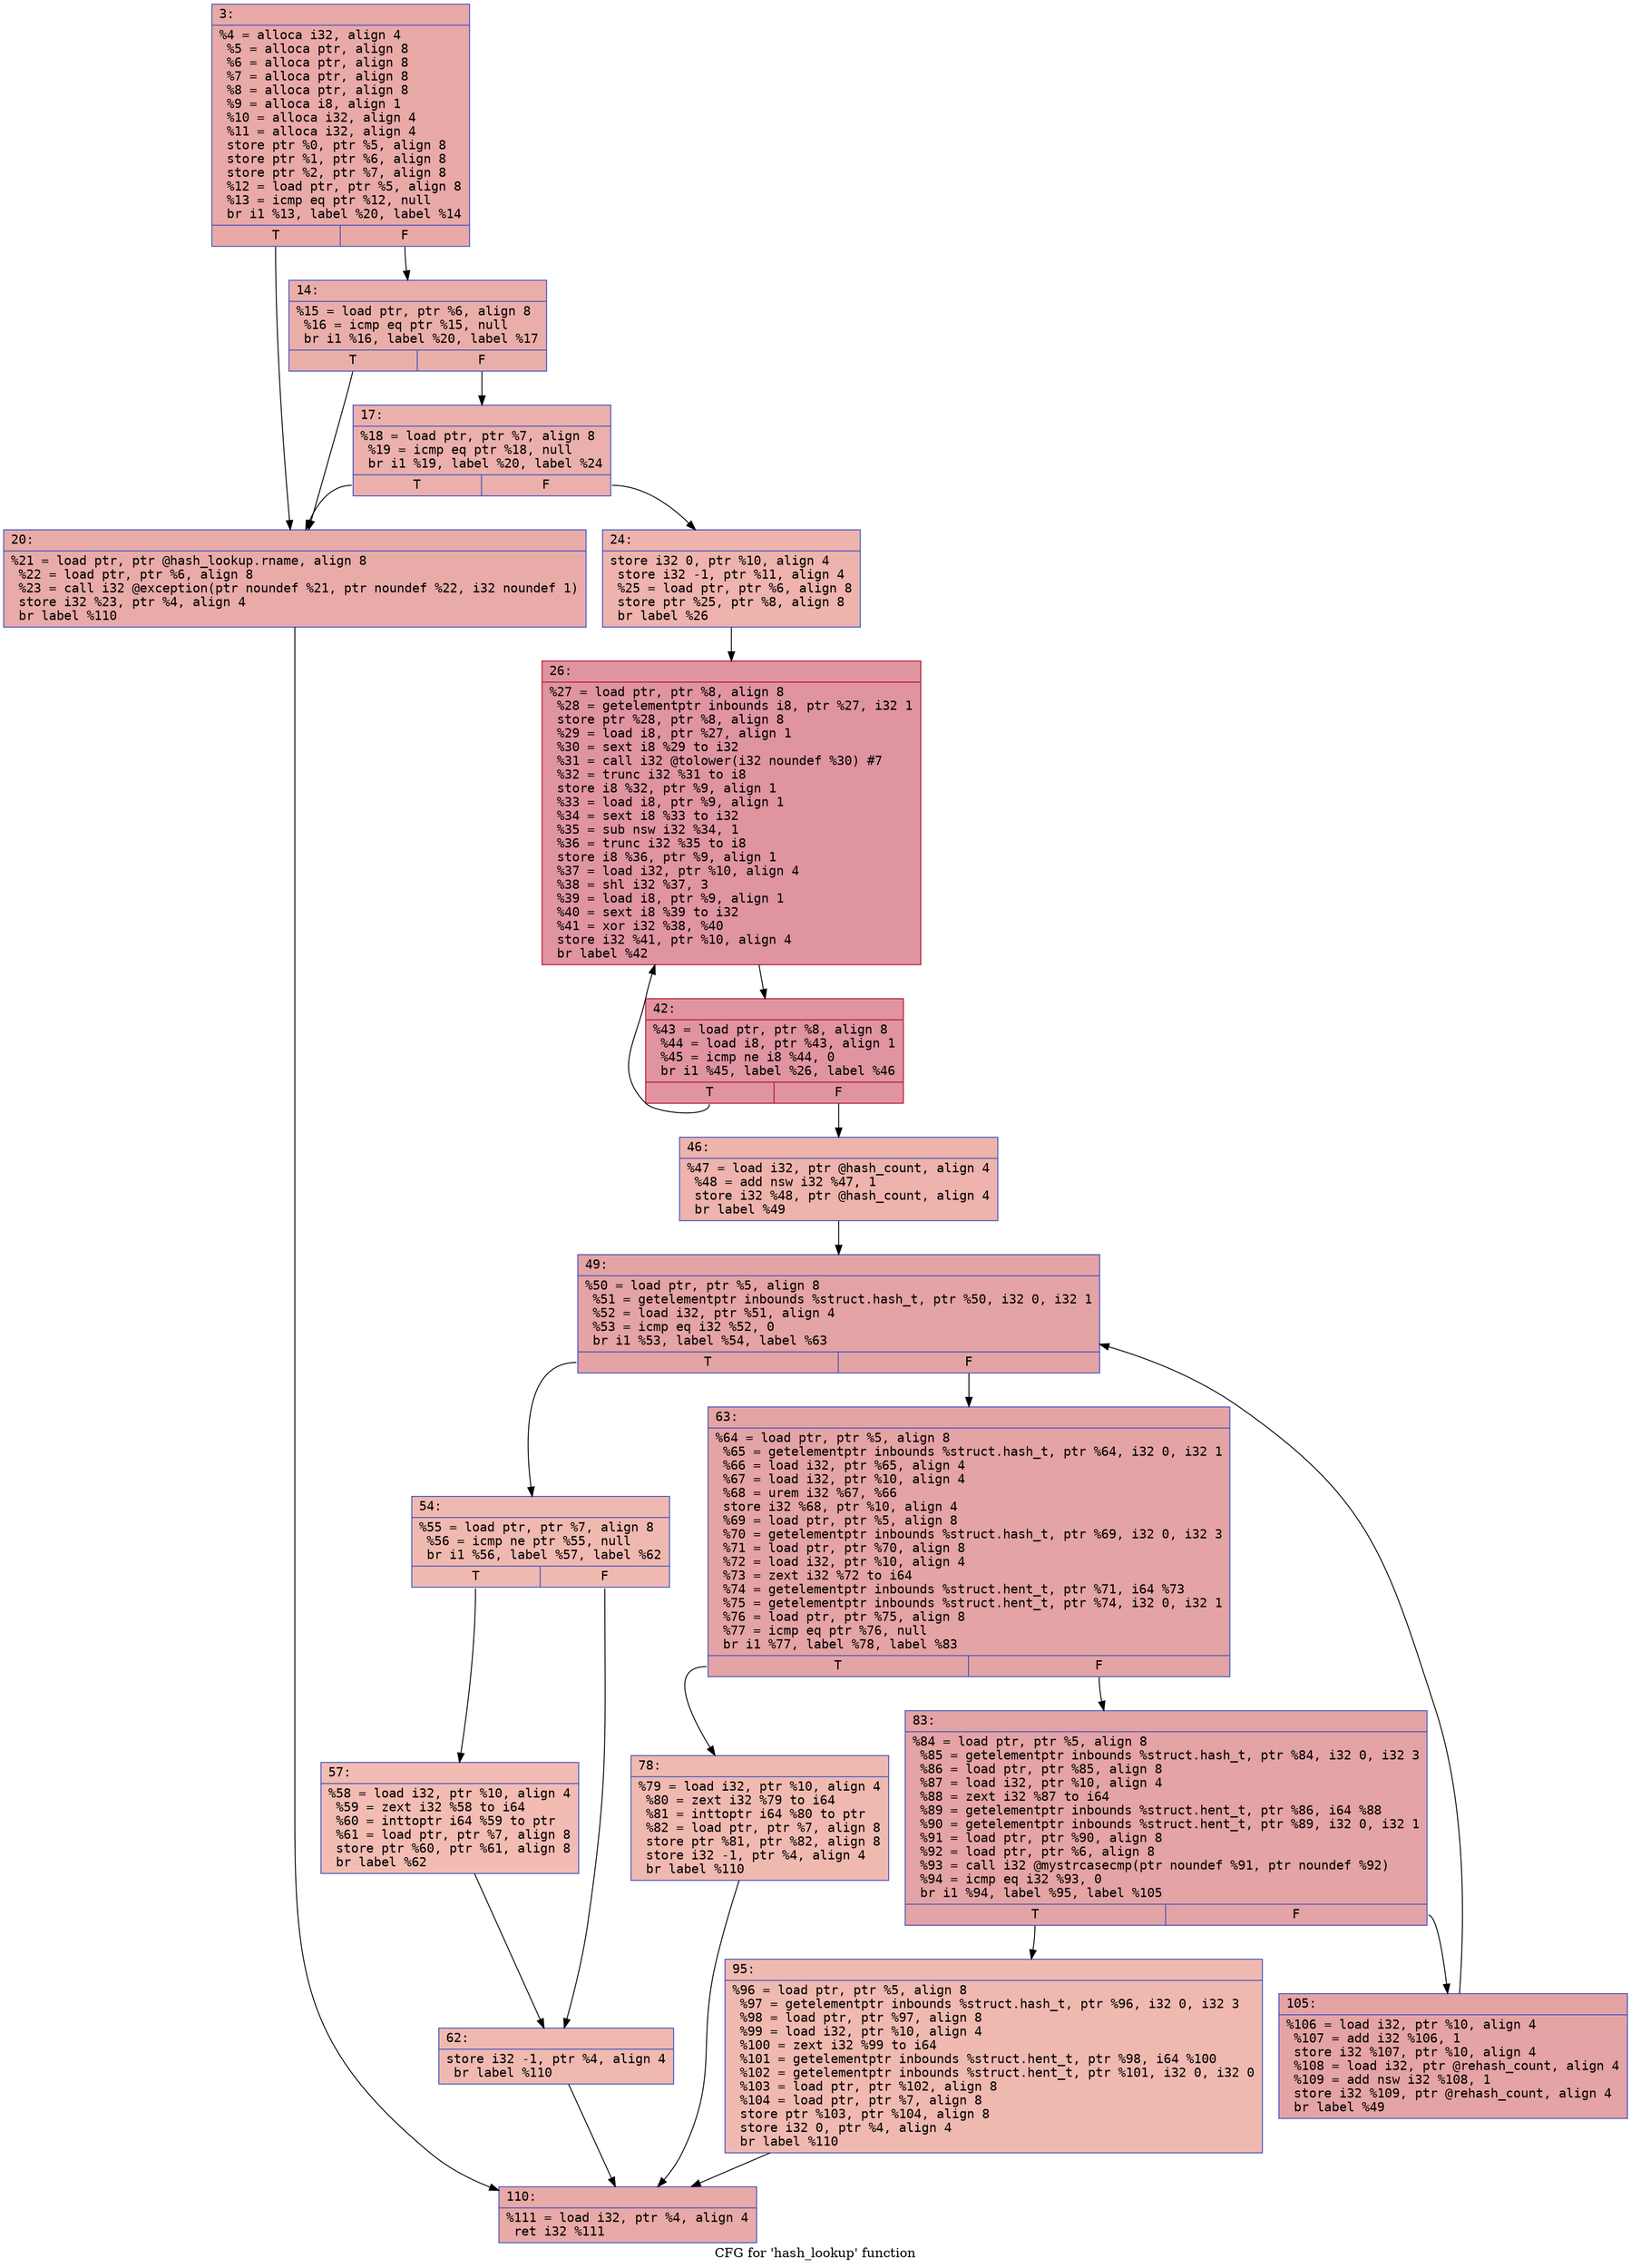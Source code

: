digraph "CFG for 'hash_lookup' function" {
	label="CFG for 'hash_lookup' function";

	Node0x6000003ef070 [shape=record,color="#3d50c3ff", style=filled, fillcolor="#ca3b3770" fontname="Courier",label="{3:\l|  %4 = alloca i32, align 4\l  %5 = alloca ptr, align 8\l  %6 = alloca ptr, align 8\l  %7 = alloca ptr, align 8\l  %8 = alloca ptr, align 8\l  %9 = alloca i8, align 1\l  %10 = alloca i32, align 4\l  %11 = alloca i32, align 4\l  store ptr %0, ptr %5, align 8\l  store ptr %1, ptr %6, align 8\l  store ptr %2, ptr %7, align 8\l  %12 = load ptr, ptr %5, align 8\l  %13 = icmp eq ptr %12, null\l  br i1 %13, label %20, label %14\l|{<s0>T|<s1>F}}"];
	Node0x6000003ef070:s0 -> Node0x6000003ef160[tooltip="3 -> 20\nProbability 37.50%" ];
	Node0x6000003ef070:s1 -> Node0x6000003ef0c0[tooltip="3 -> 14\nProbability 62.50%" ];
	Node0x6000003ef0c0 [shape=record,color="#3d50c3ff", style=filled, fillcolor="#d0473d70" fontname="Courier",label="{14:\l|  %15 = load ptr, ptr %6, align 8\l  %16 = icmp eq ptr %15, null\l  br i1 %16, label %20, label %17\l|{<s0>T|<s1>F}}"];
	Node0x6000003ef0c0:s0 -> Node0x6000003ef160[tooltip="14 -> 20\nProbability 37.50%" ];
	Node0x6000003ef0c0:s1 -> Node0x6000003ef110[tooltip="14 -> 17\nProbability 62.50%" ];
	Node0x6000003ef110 [shape=record,color="#3d50c3ff", style=filled, fillcolor="#d24b4070" fontname="Courier",label="{17:\l|  %18 = load ptr, ptr %7, align 8\l  %19 = icmp eq ptr %18, null\l  br i1 %19, label %20, label %24\l|{<s0>T|<s1>F}}"];
	Node0x6000003ef110:s0 -> Node0x6000003ef160[tooltip="17 -> 20\nProbability 37.50%" ];
	Node0x6000003ef110:s1 -> Node0x6000003ef1b0[tooltip="17 -> 24\nProbability 62.50%" ];
	Node0x6000003ef160 [shape=record,color="#3d50c3ff", style=filled, fillcolor="#cc403a70" fontname="Courier",label="{20:\l|  %21 = load ptr, ptr @hash_lookup.rname, align 8\l  %22 = load ptr, ptr %6, align 8\l  %23 = call i32 @exception(ptr noundef %21, ptr noundef %22, i32 noundef 1)\l  store i32 %23, ptr %4, align 4\l  br label %110\l}"];
	Node0x6000003ef160 -> Node0x6000003ef5c0[tooltip="20 -> 110\nProbability 100.00%" ];
	Node0x6000003ef1b0 [shape=record,color="#3d50c3ff", style=filled, fillcolor="#d6524470" fontname="Courier",label="{24:\l|  store i32 0, ptr %10, align 4\l  store i32 -1, ptr %11, align 4\l  %25 = load ptr, ptr %6, align 8\l  store ptr %25, ptr %8, align 8\l  br label %26\l}"];
	Node0x6000003ef1b0 -> Node0x6000003ef200[tooltip="24 -> 26\nProbability 100.00%" ];
	Node0x6000003ef200 [shape=record,color="#b70d28ff", style=filled, fillcolor="#b70d2870" fontname="Courier",label="{26:\l|  %27 = load ptr, ptr %8, align 8\l  %28 = getelementptr inbounds i8, ptr %27, i32 1\l  store ptr %28, ptr %8, align 8\l  %29 = load i8, ptr %27, align 1\l  %30 = sext i8 %29 to i32\l  %31 = call i32 @tolower(i32 noundef %30) #7\l  %32 = trunc i32 %31 to i8\l  store i8 %32, ptr %9, align 1\l  %33 = load i8, ptr %9, align 1\l  %34 = sext i8 %33 to i32\l  %35 = sub nsw i32 %34, 1\l  %36 = trunc i32 %35 to i8\l  store i8 %36, ptr %9, align 1\l  %37 = load i32, ptr %10, align 4\l  %38 = shl i32 %37, 3\l  %39 = load i8, ptr %9, align 1\l  %40 = sext i8 %39 to i32\l  %41 = xor i32 %38, %40\l  store i32 %41, ptr %10, align 4\l  br label %42\l}"];
	Node0x6000003ef200 -> Node0x6000003ef250[tooltip="26 -> 42\nProbability 100.00%" ];
	Node0x6000003ef250 [shape=record,color="#b70d28ff", style=filled, fillcolor="#b70d2870" fontname="Courier",label="{42:\l|  %43 = load ptr, ptr %8, align 8\l  %44 = load i8, ptr %43, align 1\l  %45 = icmp ne i8 %44, 0\l  br i1 %45, label %26, label %46\l|{<s0>T|<s1>F}}"];
	Node0x6000003ef250:s0 -> Node0x6000003ef200[tooltip="42 -> 26\nProbability 96.88%" ];
	Node0x6000003ef250:s1 -> Node0x6000003ef2a0[tooltip="42 -> 46\nProbability 3.12%" ];
	Node0x6000003ef2a0 [shape=record,color="#3d50c3ff", style=filled, fillcolor="#d6524470" fontname="Courier",label="{46:\l|  %47 = load i32, ptr @hash_count, align 4\l  %48 = add nsw i32 %47, 1\l  store i32 %48, ptr @hash_count, align 4\l  br label %49\l}"];
	Node0x6000003ef2a0 -> Node0x6000003ef2f0[tooltip="46 -> 49\nProbability 100.00%" ];
	Node0x6000003ef2f0 [shape=record,color="#3d50c3ff", style=filled, fillcolor="#c32e3170" fontname="Courier",label="{49:\l|  %50 = load ptr, ptr %5, align 8\l  %51 = getelementptr inbounds %struct.hash_t, ptr %50, i32 0, i32 1\l  %52 = load i32, ptr %51, align 4\l  %53 = icmp eq i32 %52, 0\l  br i1 %53, label %54, label %63\l|{<s0>T|<s1>F}}"];
	Node0x6000003ef2f0:s0 -> Node0x6000003ef340[tooltip="49 -> 54\nProbability 3.12%" ];
	Node0x6000003ef2f0:s1 -> Node0x6000003ef430[tooltip="49 -> 63\nProbability 96.88%" ];
	Node0x6000003ef340 [shape=record,color="#3d50c3ff", style=filled, fillcolor="#de614d70" fontname="Courier",label="{54:\l|  %55 = load ptr, ptr %7, align 8\l  %56 = icmp ne ptr %55, null\l  br i1 %56, label %57, label %62\l|{<s0>T|<s1>F}}"];
	Node0x6000003ef340:s0 -> Node0x6000003ef390[tooltip="54 -> 57\nProbability 62.50%" ];
	Node0x6000003ef340:s1 -> Node0x6000003ef3e0[tooltip="54 -> 62\nProbability 37.50%" ];
	Node0x6000003ef390 [shape=record,color="#3d50c3ff", style=filled, fillcolor="#e1675170" fontname="Courier",label="{57:\l|  %58 = load i32, ptr %10, align 4\l  %59 = zext i32 %58 to i64\l  %60 = inttoptr i64 %59 to ptr\l  %61 = load ptr, ptr %7, align 8\l  store ptr %60, ptr %61, align 8\l  br label %62\l}"];
	Node0x6000003ef390 -> Node0x6000003ef3e0[tooltip="57 -> 62\nProbability 100.00%" ];
	Node0x6000003ef3e0 [shape=record,color="#3d50c3ff", style=filled, fillcolor="#de614d70" fontname="Courier",label="{62:\l|  store i32 -1, ptr %4, align 4\l  br label %110\l}"];
	Node0x6000003ef3e0 -> Node0x6000003ef5c0[tooltip="62 -> 110\nProbability 100.00%" ];
	Node0x6000003ef430 [shape=record,color="#3d50c3ff", style=filled, fillcolor="#c32e3170" fontname="Courier",label="{63:\l|  %64 = load ptr, ptr %5, align 8\l  %65 = getelementptr inbounds %struct.hash_t, ptr %64, i32 0, i32 1\l  %66 = load i32, ptr %65, align 4\l  %67 = load i32, ptr %10, align 4\l  %68 = urem i32 %67, %66\l  store i32 %68, ptr %10, align 4\l  %69 = load ptr, ptr %5, align 8\l  %70 = getelementptr inbounds %struct.hash_t, ptr %69, i32 0, i32 3\l  %71 = load ptr, ptr %70, align 8\l  %72 = load i32, ptr %10, align 4\l  %73 = zext i32 %72 to i64\l  %74 = getelementptr inbounds %struct.hent_t, ptr %71, i64 %73\l  %75 = getelementptr inbounds %struct.hent_t, ptr %74, i32 0, i32 1\l  %76 = load ptr, ptr %75, align 8\l  %77 = icmp eq ptr %76, null\l  br i1 %77, label %78, label %83\l|{<s0>T|<s1>F}}"];
	Node0x6000003ef430:s0 -> Node0x6000003ef480[tooltip="63 -> 78\nProbability 3.12%" ];
	Node0x6000003ef430:s1 -> Node0x6000003ef4d0[tooltip="63 -> 83\nProbability 96.88%" ];
	Node0x6000003ef480 [shape=record,color="#3d50c3ff", style=filled, fillcolor="#de614d70" fontname="Courier",label="{78:\l|  %79 = load i32, ptr %10, align 4\l  %80 = zext i32 %79 to i64\l  %81 = inttoptr i64 %80 to ptr\l  %82 = load ptr, ptr %7, align 8\l  store ptr %81, ptr %82, align 8\l  store i32 -1, ptr %4, align 4\l  br label %110\l}"];
	Node0x6000003ef480 -> Node0x6000003ef5c0[tooltip="78 -> 110\nProbability 100.00%" ];
	Node0x6000003ef4d0 [shape=record,color="#3d50c3ff", style=filled, fillcolor="#c32e3170" fontname="Courier",label="{83:\l|  %84 = load ptr, ptr %5, align 8\l  %85 = getelementptr inbounds %struct.hash_t, ptr %84, i32 0, i32 3\l  %86 = load ptr, ptr %85, align 8\l  %87 = load i32, ptr %10, align 4\l  %88 = zext i32 %87 to i64\l  %89 = getelementptr inbounds %struct.hent_t, ptr %86, i64 %88\l  %90 = getelementptr inbounds %struct.hent_t, ptr %89, i32 0, i32 1\l  %91 = load ptr, ptr %90, align 8\l  %92 = load ptr, ptr %6, align 8\l  %93 = call i32 @mystrcasecmp(ptr noundef %91, ptr noundef %92)\l  %94 = icmp eq i32 %93, 0\l  br i1 %94, label %95, label %105\l|{<s0>T|<s1>F}}"];
	Node0x6000003ef4d0:s0 -> Node0x6000003ef520[tooltip="83 -> 95\nProbability 3.12%" ];
	Node0x6000003ef4d0:s1 -> Node0x6000003ef570[tooltip="83 -> 105\nProbability 96.88%" ];
	Node0x6000003ef520 [shape=record,color="#3d50c3ff", style=filled, fillcolor="#de614d70" fontname="Courier",label="{95:\l|  %96 = load ptr, ptr %5, align 8\l  %97 = getelementptr inbounds %struct.hash_t, ptr %96, i32 0, i32 3\l  %98 = load ptr, ptr %97, align 8\l  %99 = load i32, ptr %10, align 4\l  %100 = zext i32 %99 to i64\l  %101 = getelementptr inbounds %struct.hent_t, ptr %98, i64 %100\l  %102 = getelementptr inbounds %struct.hent_t, ptr %101, i32 0, i32 0\l  %103 = load ptr, ptr %102, align 8\l  %104 = load ptr, ptr %7, align 8\l  store ptr %103, ptr %104, align 8\l  store i32 0, ptr %4, align 4\l  br label %110\l}"];
	Node0x6000003ef520 -> Node0x6000003ef5c0[tooltip="95 -> 110\nProbability 100.00%" ];
	Node0x6000003ef570 [shape=record,color="#3d50c3ff", style=filled, fillcolor="#c32e3170" fontname="Courier",label="{105:\l|  %106 = load i32, ptr %10, align 4\l  %107 = add i32 %106, 1\l  store i32 %107, ptr %10, align 4\l  %108 = load i32, ptr @rehash_count, align 4\l  %109 = add nsw i32 %108, 1\l  store i32 %109, ptr @rehash_count, align 4\l  br label %49\l}"];
	Node0x6000003ef570 -> Node0x6000003ef2f0[tooltip="105 -> 49\nProbability 100.00%" ];
	Node0x6000003ef5c0 [shape=record,color="#3d50c3ff", style=filled, fillcolor="#ca3b3770" fontname="Courier",label="{110:\l|  %111 = load i32, ptr %4, align 4\l  ret i32 %111\l}"];
}
